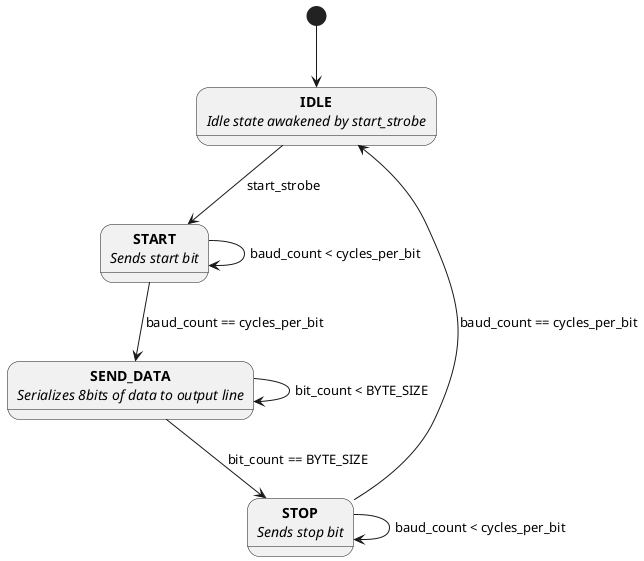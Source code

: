 @startuml

[*] --> IDLE

state "<b>IDLE</b>\n<i>Idle state awakened by start_strobe</i>" as IDLE
state "<b>START</b>\n<i>Sends start bit</i>" as START
state "<b>SEND_DATA</b>\n<i>Serializes 8bits of data to output line</i>" as SEND_DATA
state "<b>STOP</b>\n<i>Sends stop bit</i>" as STOP


IDLE        --> START: start_strobe
START       --> START: baud_count < cycles_per_bit
START       --> SEND_DATA: baud_count == cycles_per_bit
SEND_DATA   --> SEND_DATA: bit_count < BYTE_SIZE
SEND_DATA   --> STOP: bit_count == BYTE_SIZE
STOP        --> STOP: baud_count < cycles_per_bit
STOP        --> IDLE: baud_count == cycles_per_bit

@enduml